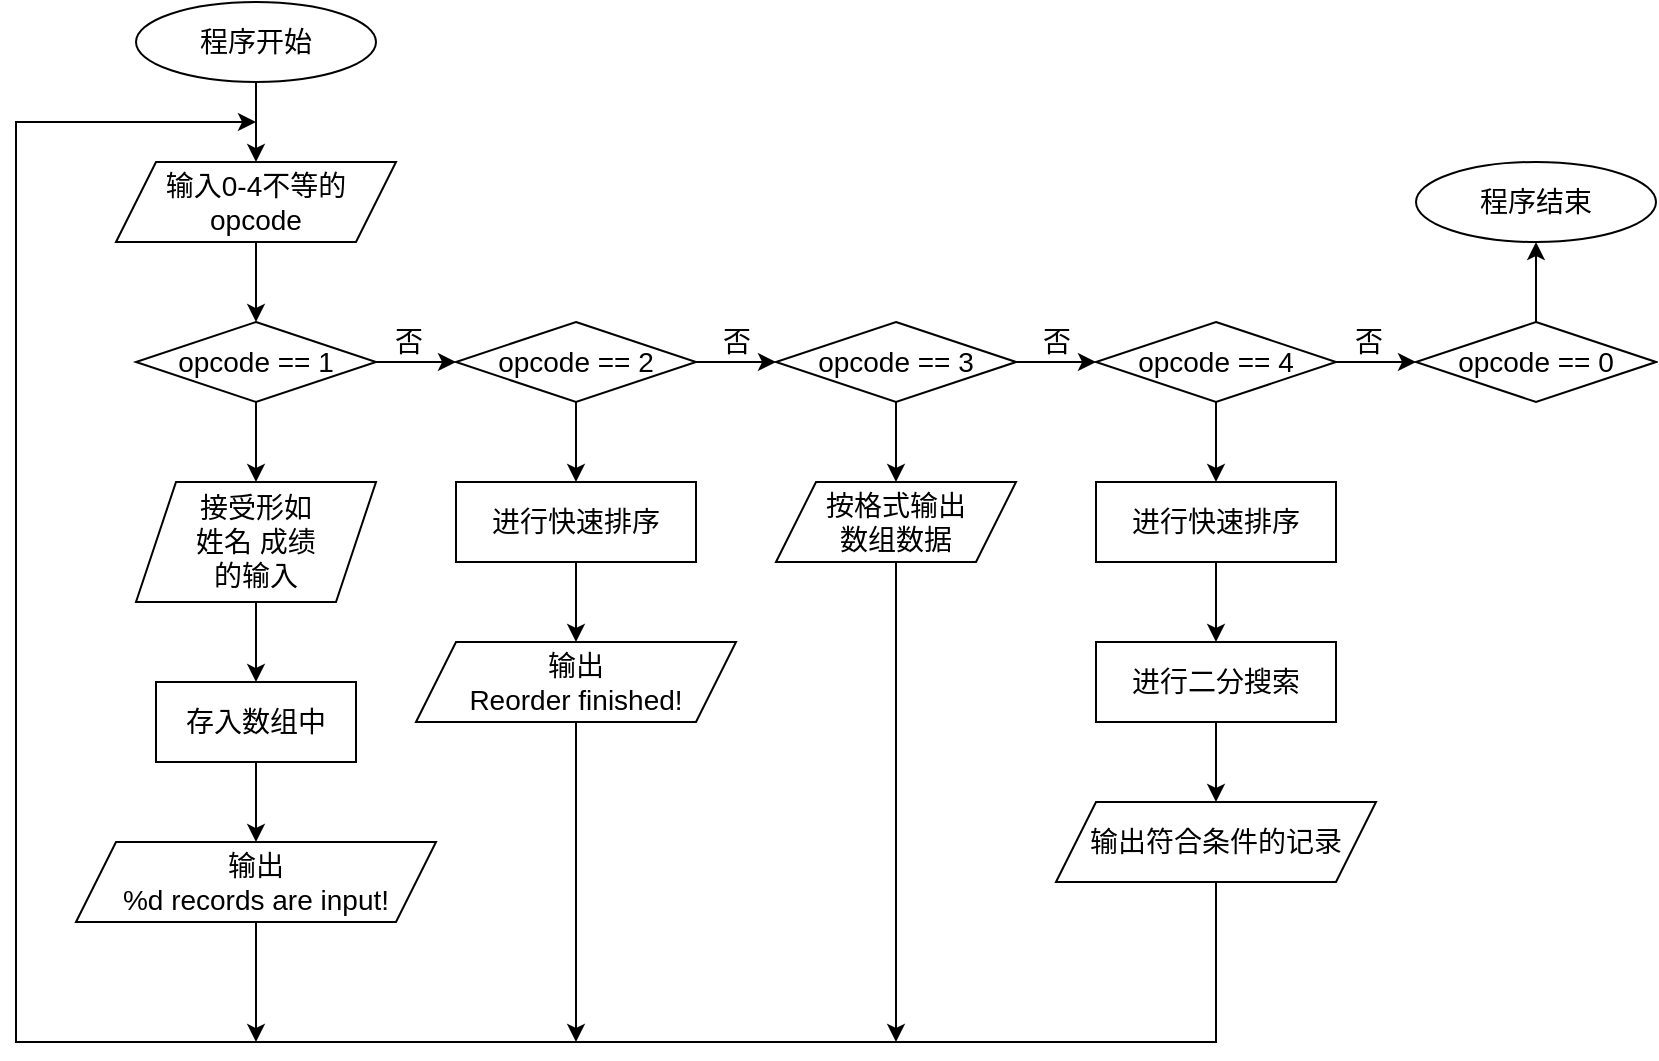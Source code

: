 <mxfile version="25.0.2">
  <diagram name="第 1 页" id="8CtCuOsys3hR2p4QYqbM">
    <mxGraphModel dx="1221" dy="823" grid="1" gridSize="10" guides="1" tooltips="1" connect="1" arrows="1" fold="1" page="1" pageScale="1" pageWidth="1169" pageHeight="827" math="0" shadow="0">
      <root>
        <mxCell id="0" />
        <mxCell id="1" parent="0" />
        <mxCell id="Sqm4q17-4cD9rXe7hXDx-5" value="" style="edgeStyle=orthogonalEdgeStyle;rounded=0;orthogonalLoop=1;jettySize=auto;html=1;" parent="1" source="AAzNbXR31eo6BCxiC4Rg-1" target="Sqm4q17-4cD9rXe7hXDx-2" edge="1">
          <mxGeometry relative="1" as="geometry" />
        </mxCell>
        <mxCell id="AAzNbXR31eo6BCxiC4Rg-1" value="&lt;font style=&quot;font-size: 14px;&quot;&gt;程序开始&lt;/font&gt;" style="ellipse;whiteSpace=wrap;html=1;" parent="1" vertex="1">
          <mxGeometry x="160" y="160" width="120" height="40" as="geometry" />
        </mxCell>
        <mxCell id="zPffARQcVFFwAuHFskO3-36" value="" style="edgeStyle=orthogonalEdgeStyle;rounded=0;orthogonalLoop=1;jettySize=auto;html=1;" edge="1" parent="1" source="Sqm4q17-4cD9rXe7hXDx-2" target="zPffARQcVFFwAuHFskO3-17">
          <mxGeometry relative="1" as="geometry" />
        </mxCell>
        <mxCell id="Sqm4q17-4cD9rXe7hXDx-2" value="&lt;span style=&quot;font-size: 14px;&quot;&gt;输入0-4不等的&lt;br&gt;opcode&lt;/span&gt;" style="shape=parallelogram;perimeter=parallelogramPerimeter;whiteSpace=wrap;html=1;fixedSize=1;" parent="1" vertex="1">
          <mxGeometry x="150" y="240" width="140" height="40" as="geometry" />
        </mxCell>
        <mxCell id="zPffARQcVFFwAuHFskO3-34" value="" style="edgeStyle=orthogonalEdgeStyle;rounded=0;orthogonalLoop=1;jettySize=auto;html=1;exitX=0.5;exitY=0;exitDx=0;exitDy=0;" edge="1" parent="1" source="zPffARQcVFFwAuHFskO3-15" target="zPffARQcVFFwAuHFskO3-26">
          <mxGeometry relative="1" as="geometry">
            <mxPoint x="910" y="470" as="sourcePoint" />
          </mxGeometry>
        </mxCell>
        <mxCell id="zPffARQcVFFwAuHFskO3-15" value="&lt;font style=&quot;font-size: 14px;&quot;&gt;opcode == 0&lt;/font&gt;" style="rhombus;whiteSpace=wrap;html=1;" vertex="1" parent="1">
          <mxGeometry x="800" y="320" width="120" height="40" as="geometry" />
        </mxCell>
        <mxCell id="zPffARQcVFFwAuHFskO3-22" value="" style="edgeStyle=orthogonalEdgeStyle;rounded=0;orthogonalLoop=1;jettySize=auto;html=1;" edge="1" parent="1" source="zPffARQcVFFwAuHFskO3-17" target="zPffARQcVFFwAuHFskO3-18">
          <mxGeometry relative="1" as="geometry" />
        </mxCell>
        <mxCell id="zPffARQcVFFwAuHFskO3-32" value="&lt;font style=&quot;font-size: 14px;&quot;&gt;否&lt;/font&gt;" style="edgeLabel;html=1;align=center;verticalAlign=middle;resizable=0;points=[];" vertex="1" connectable="0" parent="zPffARQcVFFwAuHFskO3-22">
          <mxGeometry x="-0.217" y="2" relative="1" as="geometry">
            <mxPoint y="-8" as="offset" />
          </mxGeometry>
        </mxCell>
        <mxCell id="zPffARQcVFFwAuHFskO3-40" value="" style="edgeStyle=orthogonalEdgeStyle;rounded=0;orthogonalLoop=1;jettySize=auto;html=1;" edge="1" parent="1" source="zPffARQcVFFwAuHFskO3-17" target="zPffARQcVFFwAuHFskO3-39">
          <mxGeometry relative="1" as="geometry" />
        </mxCell>
        <mxCell id="zPffARQcVFFwAuHFskO3-17" value="&lt;font style=&quot;font-size: 14px;&quot;&gt;opcode == 1&lt;/font&gt;" style="rhombus;whiteSpace=wrap;html=1;" vertex="1" parent="1">
          <mxGeometry x="160" y="320" width="120" height="40" as="geometry" />
        </mxCell>
        <mxCell id="zPffARQcVFFwAuHFskO3-23" value="" style="edgeStyle=orthogonalEdgeStyle;rounded=0;orthogonalLoop=1;jettySize=auto;html=1;" edge="1" parent="1" source="zPffARQcVFFwAuHFskO3-18" target="zPffARQcVFFwAuHFskO3-19">
          <mxGeometry relative="1" as="geometry" />
        </mxCell>
        <mxCell id="zPffARQcVFFwAuHFskO3-31" value="&lt;font style=&quot;font-size: 14px;&quot;&gt;否&lt;/font&gt;" style="edgeLabel;html=1;align=center;verticalAlign=middle;resizable=0;points=[];" vertex="1" connectable="0" parent="zPffARQcVFFwAuHFskO3-23">
          <mxGeometry x="0.283" y="2" relative="1" as="geometry">
            <mxPoint x="-6" y="-8" as="offset" />
          </mxGeometry>
        </mxCell>
        <mxCell id="zPffARQcVFFwAuHFskO3-46" value="" style="edgeStyle=orthogonalEdgeStyle;rounded=0;orthogonalLoop=1;jettySize=auto;html=1;" edge="1" parent="1" source="zPffARQcVFFwAuHFskO3-18" target="zPffARQcVFFwAuHFskO3-44">
          <mxGeometry relative="1" as="geometry" />
        </mxCell>
        <mxCell id="zPffARQcVFFwAuHFskO3-18" value="&lt;font style=&quot;font-size: 14px;&quot;&gt;opcode == 2&lt;/font&gt;" style="rhombus;whiteSpace=wrap;html=1;" vertex="1" parent="1">
          <mxGeometry x="320" y="320" width="120" height="40" as="geometry" />
        </mxCell>
        <mxCell id="zPffARQcVFFwAuHFskO3-24" value="" style="edgeStyle=orthogonalEdgeStyle;rounded=0;orthogonalLoop=1;jettySize=auto;html=1;" edge="1" parent="1" source="zPffARQcVFFwAuHFskO3-19" target="zPffARQcVFFwAuHFskO3-20">
          <mxGeometry relative="1" as="geometry" />
        </mxCell>
        <mxCell id="zPffARQcVFFwAuHFskO3-29" value="&lt;font style=&quot;font-size: 14px;&quot;&gt;否&lt;/font&gt;" style="edgeLabel;html=1;align=center;verticalAlign=middle;resizable=0;points=[];" vertex="1" connectable="0" parent="zPffARQcVFFwAuHFskO3-24">
          <mxGeometry x="-0.617" y="4" relative="1" as="geometry">
            <mxPoint x="12" y="-6" as="offset" />
          </mxGeometry>
        </mxCell>
        <mxCell id="zPffARQcVFFwAuHFskO3-51" value="" style="edgeStyle=orthogonalEdgeStyle;rounded=0;orthogonalLoop=1;jettySize=auto;html=1;" edge="1" parent="1" source="zPffARQcVFFwAuHFskO3-19" target="zPffARQcVFFwAuHFskO3-50">
          <mxGeometry relative="1" as="geometry" />
        </mxCell>
        <mxCell id="zPffARQcVFFwAuHFskO3-19" value="&lt;font style=&quot;font-size: 14px;&quot;&gt;opcode == 3&lt;/font&gt;" style="rhombus;whiteSpace=wrap;html=1;" vertex="1" parent="1">
          <mxGeometry x="480" y="320" width="120" height="40" as="geometry" />
        </mxCell>
        <mxCell id="zPffARQcVFFwAuHFskO3-37" value="" style="edgeStyle=orthogonalEdgeStyle;rounded=0;orthogonalLoop=1;jettySize=auto;html=1;" edge="1" parent="1" source="zPffARQcVFFwAuHFskO3-20" target="zPffARQcVFFwAuHFskO3-15">
          <mxGeometry relative="1" as="geometry" />
        </mxCell>
        <mxCell id="zPffARQcVFFwAuHFskO3-38" value="否" style="edgeLabel;html=1;align=center;verticalAlign=middle;resizable=0;points=[];fontSize=14;" vertex="1" connectable="0" parent="zPffARQcVFFwAuHFskO3-37">
          <mxGeometry x="-0.217" y="2" relative="1" as="geometry">
            <mxPoint y="-8" as="offset" />
          </mxGeometry>
        </mxCell>
        <mxCell id="zPffARQcVFFwAuHFskO3-55" value="" style="edgeStyle=orthogonalEdgeStyle;rounded=0;orthogonalLoop=1;jettySize=auto;html=1;" edge="1" parent="1" source="zPffARQcVFFwAuHFskO3-20" target="zPffARQcVFFwAuHFskO3-52">
          <mxGeometry relative="1" as="geometry" />
        </mxCell>
        <mxCell id="zPffARQcVFFwAuHFskO3-20" value="&lt;font style=&quot;font-size: 14px;&quot;&gt;opcode == 4&lt;/font&gt;" style="rhombus;whiteSpace=wrap;html=1;" vertex="1" parent="1">
          <mxGeometry x="640" y="320" width="120" height="40" as="geometry" />
        </mxCell>
        <mxCell id="zPffARQcVFFwAuHFskO3-26" value="&lt;font style=&quot;font-size: 14px;&quot;&gt;程序结束&lt;/font&gt;" style="ellipse;whiteSpace=wrap;html=1;" vertex="1" parent="1">
          <mxGeometry x="800" y="240" width="120" height="40" as="geometry" />
        </mxCell>
        <mxCell id="zPffARQcVFFwAuHFskO3-42" value="" style="edgeStyle=orthogonalEdgeStyle;rounded=0;orthogonalLoop=1;jettySize=auto;html=1;" edge="1" parent="1" source="zPffARQcVFFwAuHFskO3-39" target="zPffARQcVFFwAuHFskO3-41">
          <mxGeometry relative="1" as="geometry" />
        </mxCell>
        <mxCell id="zPffARQcVFFwAuHFskO3-39" value="接受形如&lt;br&gt;姓名 成绩&lt;br&gt;的输入" style="shape=parallelogram;perimeter=parallelogramPerimeter;whiteSpace=wrap;html=1;fixedSize=1;fontSize=14;" vertex="1" parent="1">
          <mxGeometry x="160" y="400" width="120" height="60" as="geometry" />
        </mxCell>
        <mxCell id="zPffARQcVFFwAuHFskO3-49" value="" style="edgeStyle=orthogonalEdgeStyle;rounded=0;orthogonalLoop=1;jettySize=auto;html=1;" edge="1" parent="1" source="zPffARQcVFFwAuHFskO3-41" target="zPffARQcVFFwAuHFskO3-48">
          <mxGeometry relative="1" as="geometry" />
        </mxCell>
        <mxCell id="zPffARQcVFFwAuHFskO3-41" value="&lt;font style=&quot;font-size: 14px;&quot;&gt;存入数组中&lt;/font&gt;" style="rounded=0;whiteSpace=wrap;html=1;" vertex="1" parent="1">
          <mxGeometry x="170" y="500" width="100" height="40" as="geometry" />
        </mxCell>
        <mxCell id="zPffARQcVFFwAuHFskO3-47" value="" style="edgeStyle=orthogonalEdgeStyle;rounded=0;orthogonalLoop=1;jettySize=auto;html=1;" edge="1" parent="1" source="zPffARQcVFFwAuHFskO3-44" target="zPffARQcVFFwAuHFskO3-45">
          <mxGeometry relative="1" as="geometry" />
        </mxCell>
        <mxCell id="zPffARQcVFFwAuHFskO3-44" value="&lt;font style=&quot;font-size: 14px;&quot;&gt;进行快速排序&lt;/font&gt;" style="rounded=0;whiteSpace=wrap;html=1;" vertex="1" parent="1">
          <mxGeometry x="320" y="400" width="120" height="40" as="geometry" />
        </mxCell>
        <mxCell id="zPffARQcVFFwAuHFskO3-60" style="edgeStyle=orthogonalEdgeStyle;rounded=0;orthogonalLoop=1;jettySize=auto;html=1;exitX=0.5;exitY=1;exitDx=0;exitDy=0;" edge="1" parent="1" source="zPffARQcVFFwAuHFskO3-45">
          <mxGeometry relative="1" as="geometry">
            <mxPoint x="380" y="680" as="targetPoint" />
          </mxGeometry>
        </mxCell>
        <mxCell id="zPffARQcVFFwAuHFskO3-45" value="输出&lt;div&gt;Reorder finished!&lt;br&gt;&lt;/div&gt;" style="shape=parallelogram;perimeter=parallelogramPerimeter;whiteSpace=wrap;html=1;fixedSize=1;fontSize=14;" vertex="1" parent="1">
          <mxGeometry x="300" y="480" width="160" height="40" as="geometry" />
        </mxCell>
        <mxCell id="zPffARQcVFFwAuHFskO3-59" style="edgeStyle=orthogonalEdgeStyle;rounded=0;orthogonalLoop=1;jettySize=auto;html=1;exitX=0.5;exitY=1;exitDx=0;exitDy=0;" edge="1" parent="1" source="zPffARQcVFFwAuHFskO3-48">
          <mxGeometry relative="1" as="geometry">
            <mxPoint x="220" y="680" as="targetPoint" />
          </mxGeometry>
        </mxCell>
        <mxCell id="zPffARQcVFFwAuHFskO3-48" value="输出&lt;div&gt;%d records are input!&lt;/div&gt;" style="shape=parallelogram;perimeter=parallelogramPerimeter;whiteSpace=wrap;html=1;fixedSize=1;fontSize=14;" vertex="1" parent="1">
          <mxGeometry x="130" y="580" width="180" height="40" as="geometry" />
        </mxCell>
        <mxCell id="zPffARQcVFFwAuHFskO3-61" style="edgeStyle=orthogonalEdgeStyle;rounded=0;orthogonalLoop=1;jettySize=auto;html=1;exitX=0.5;exitY=1;exitDx=0;exitDy=0;" edge="1" parent="1" source="zPffARQcVFFwAuHFskO3-50">
          <mxGeometry relative="1" as="geometry">
            <mxPoint x="540" y="680" as="targetPoint" />
          </mxGeometry>
        </mxCell>
        <mxCell id="zPffARQcVFFwAuHFskO3-50" value="&lt;font style=&quot;font-size: 14px;&quot;&gt;按格式输出&lt;br&gt;数组数据&lt;/font&gt;" style="shape=parallelogram;perimeter=parallelogramPerimeter;whiteSpace=wrap;html=1;fixedSize=1;" vertex="1" parent="1">
          <mxGeometry x="480" y="400" width="120" height="40" as="geometry" />
        </mxCell>
        <mxCell id="zPffARQcVFFwAuHFskO3-56" value="" style="edgeStyle=orthogonalEdgeStyle;rounded=0;orthogonalLoop=1;jettySize=auto;html=1;" edge="1" parent="1" source="zPffARQcVFFwAuHFskO3-52" target="zPffARQcVFFwAuHFskO3-53">
          <mxGeometry relative="1" as="geometry" />
        </mxCell>
        <mxCell id="zPffARQcVFFwAuHFskO3-52" value="&lt;font style=&quot;font-size: 14px;&quot;&gt;进行快速排序&lt;/font&gt;" style="rounded=0;whiteSpace=wrap;html=1;" vertex="1" parent="1">
          <mxGeometry x="640" y="400" width="120" height="40" as="geometry" />
        </mxCell>
        <mxCell id="zPffARQcVFFwAuHFskO3-57" value="" style="edgeStyle=orthogonalEdgeStyle;rounded=0;orthogonalLoop=1;jettySize=auto;html=1;" edge="1" parent="1" source="zPffARQcVFFwAuHFskO3-53" target="zPffARQcVFFwAuHFskO3-54">
          <mxGeometry relative="1" as="geometry" />
        </mxCell>
        <mxCell id="zPffARQcVFFwAuHFskO3-53" value="&lt;font style=&quot;font-size: 14px;&quot;&gt;进行二分搜索&lt;/font&gt;" style="rounded=0;whiteSpace=wrap;html=1;" vertex="1" parent="1">
          <mxGeometry x="640" y="480" width="120" height="40" as="geometry" />
        </mxCell>
        <mxCell id="zPffARQcVFFwAuHFskO3-58" style="edgeStyle=orthogonalEdgeStyle;rounded=0;orthogonalLoop=1;jettySize=auto;html=1;exitX=0.5;exitY=1;exitDx=0;exitDy=0;" edge="1" parent="1" source="zPffARQcVFFwAuHFskO3-54">
          <mxGeometry relative="1" as="geometry">
            <mxPoint x="220" y="220" as="targetPoint" />
            <Array as="points">
              <mxPoint x="700" y="680" />
              <mxPoint x="100" y="680" />
            </Array>
          </mxGeometry>
        </mxCell>
        <mxCell id="zPffARQcVFFwAuHFskO3-54" value="输出符合条件的记录" style="shape=parallelogram;perimeter=parallelogramPerimeter;whiteSpace=wrap;html=1;fixedSize=1;fontSize=14;" vertex="1" parent="1">
          <mxGeometry x="620" y="560" width="160" height="40" as="geometry" />
        </mxCell>
      </root>
    </mxGraphModel>
  </diagram>
</mxfile>
